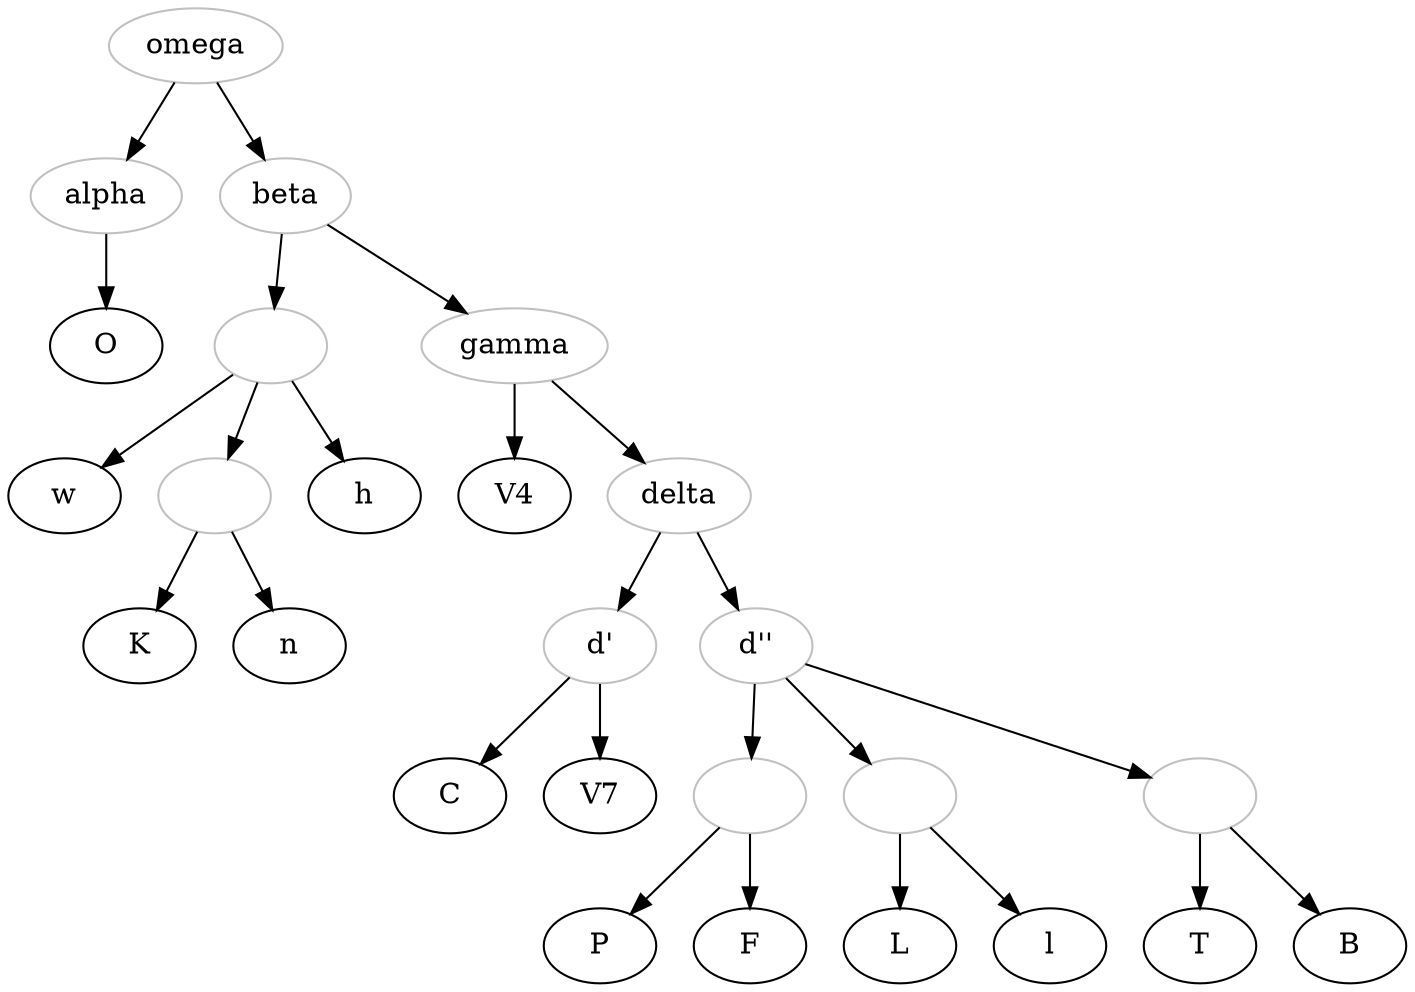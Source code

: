 digraph {

    omega -> alpha;
    alpha -> O;
    omega -> beta
    beta -> 1
    1 -> w
    1 -> 2
    2 -> K
    2 -> n
    1 -> h

    beta -> gamma
    gamma -> V4
    gamma -> delta
    delta -> deltaprime
    deltaprime -> C
    deltaprime -> V7
    delta -> deltasecond
    deltasecond -> 3
    3 -> P
    3 -> F
    deltasecond -> 4
    4 -> L
    4 -> l
    deltasecond -> 5
    5 -> T
    5 -> B

    omega[color="grey"]
    alpha[color="grey"]
    beta[color="grey"]
    gamma[color="grey"]
    delta[color="grey"]
    deltaprime[color="grey", label="d'"]
    deltasecond[color="grey", label="d''"]
    1[color="grey", label=""]
    2[color="grey", label=""]
    3[color="grey", label=""]
    4[color="grey", label=""]
    5[color="grey", label=""]

}
